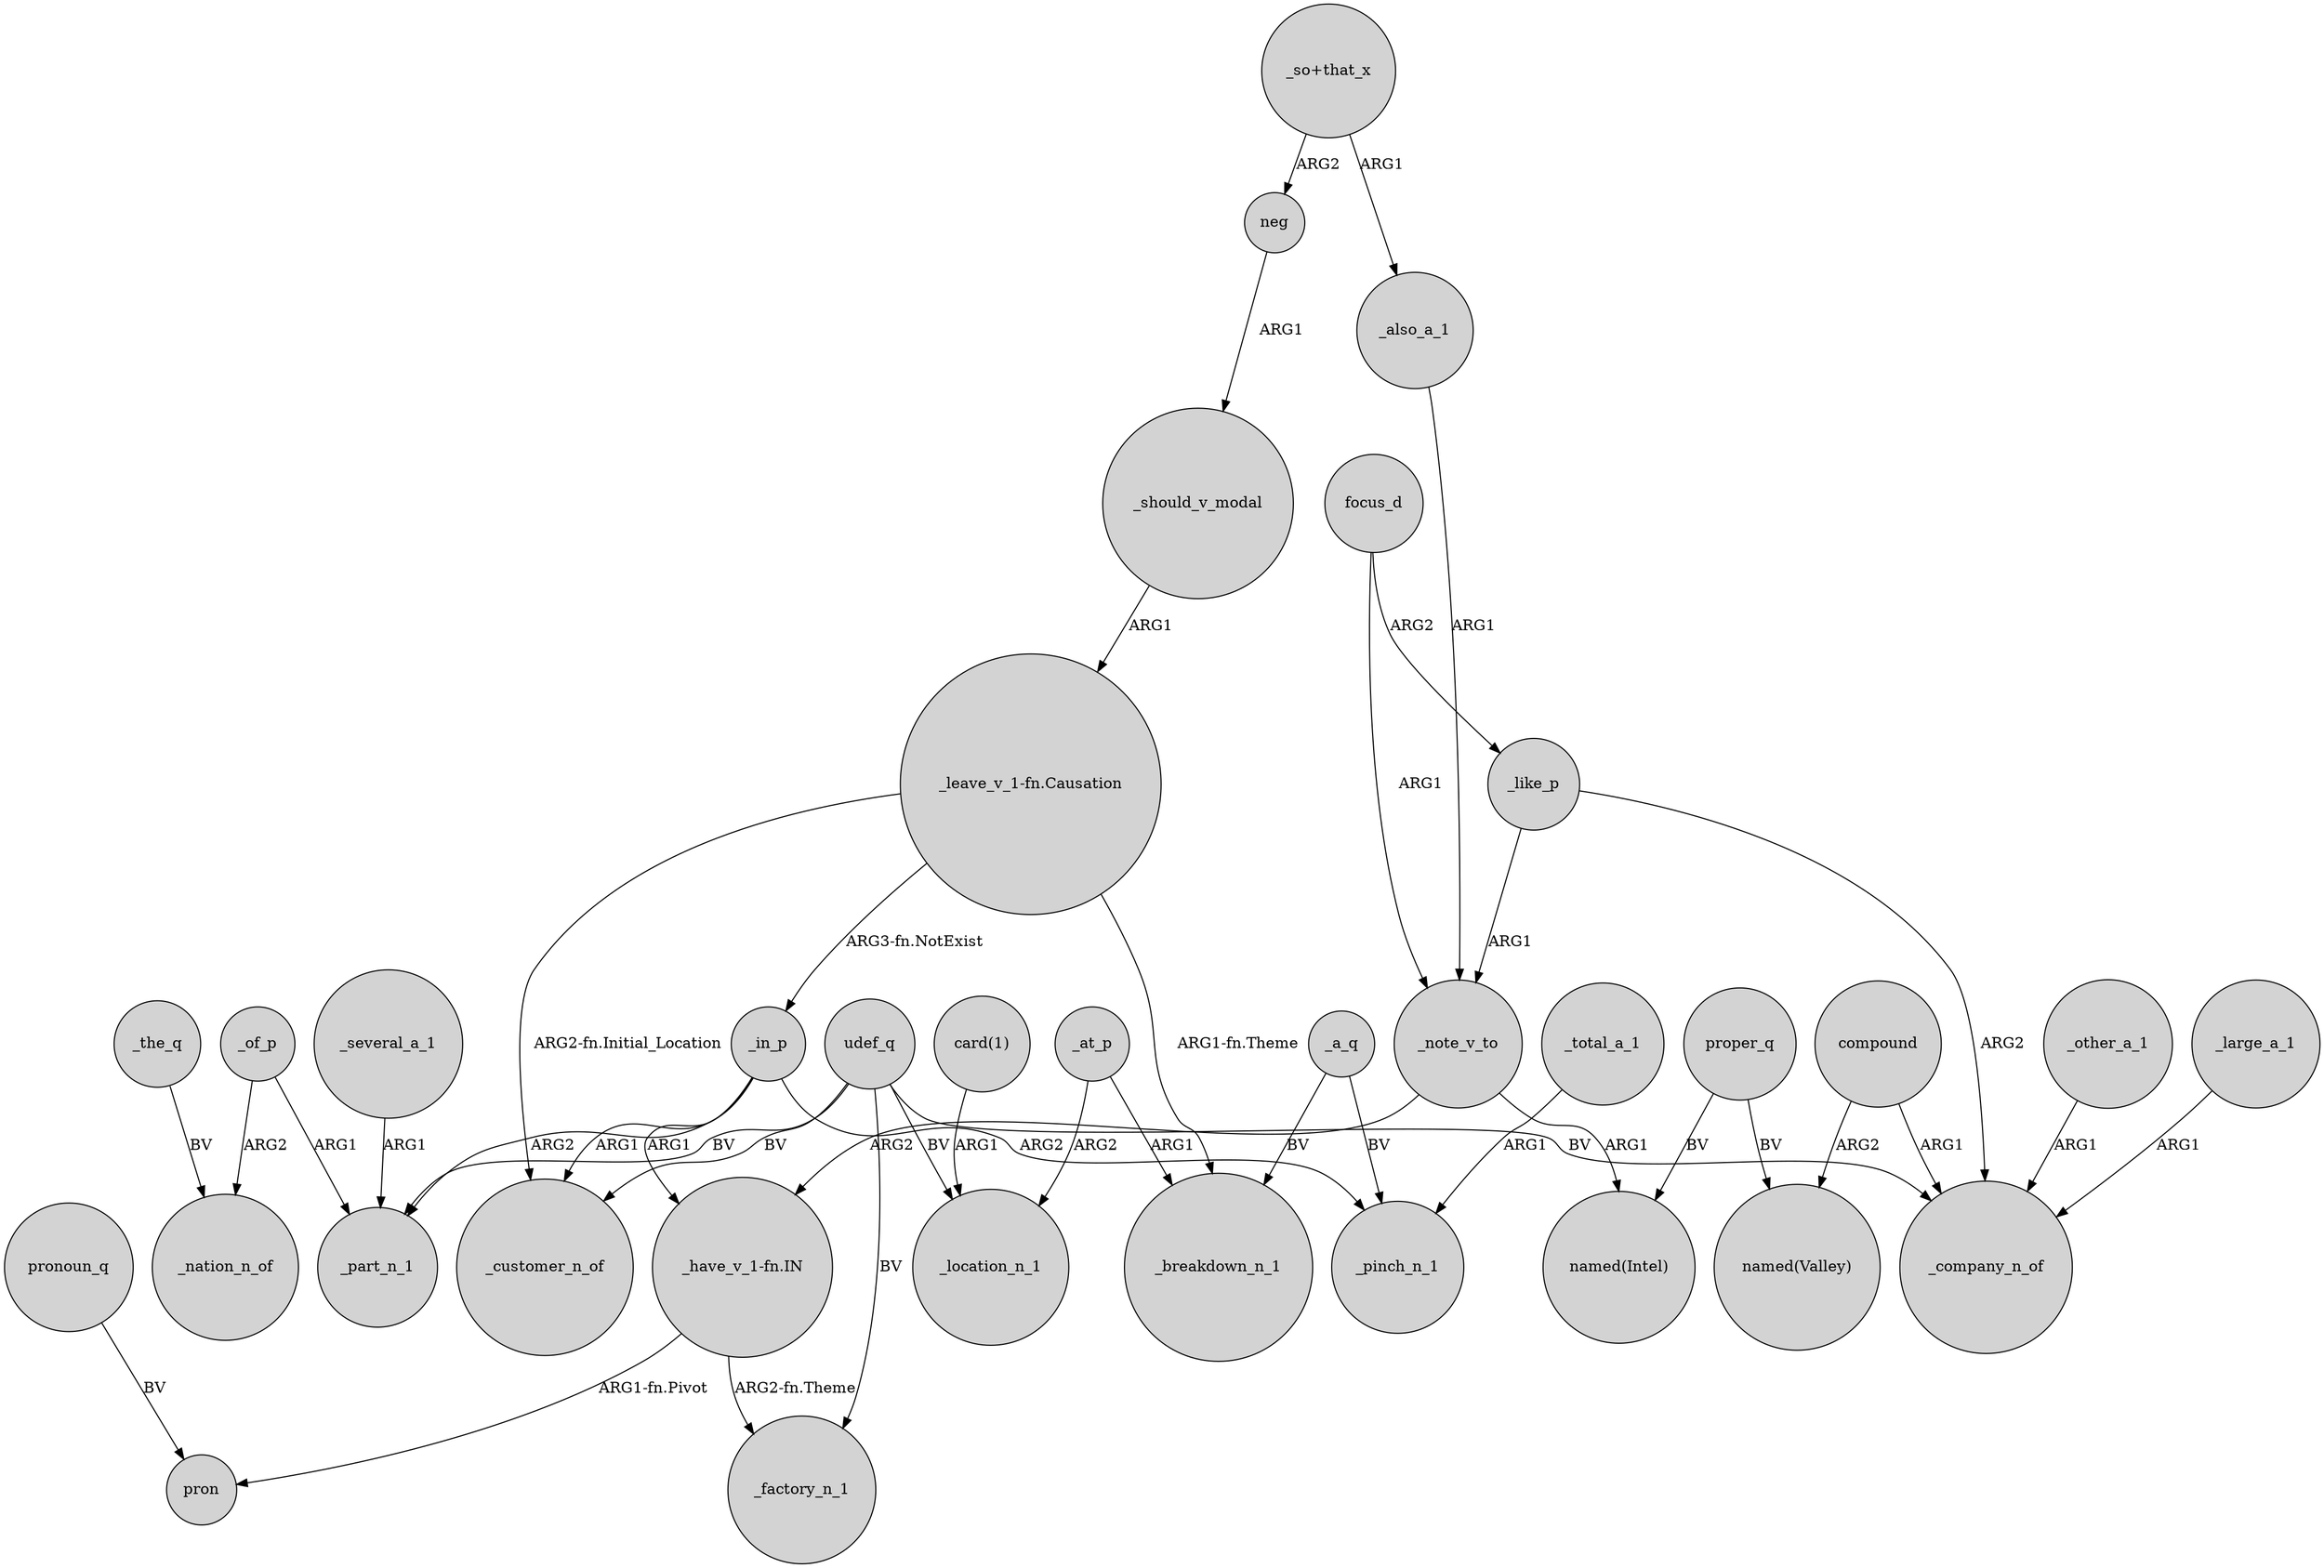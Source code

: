 digraph {
	node [shape=circle style=filled]
	_several_a_1 -> _part_n_1 [label=ARG1]
	"_leave_v_1-fn.Causation" -> _in_p [label="ARG3-fn.NotExist"]
	_note_v_to -> "_have_v_1-fn.IN" [label=ARG2]
	focus_d -> _like_p [label=ARG2]
	_in_p -> _part_n_1 [label=ARG2]
	neg -> _should_v_modal [label=ARG1]
	_in_p -> _pinch_n_1 [label=ARG2]
	_like_p -> _note_v_to [label=ARG1]
	focus_d -> _note_v_to [label=ARG1]
	_note_v_to -> "named(Intel)" [label=ARG1]
	"_so+that_x" -> neg [label=ARG2]
	udef_q -> _location_n_1 [label=BV]
	_at_p -> _breakdown_n_1 [label=ARG1]
	"_have_v_1-fn.IN" -> pron [label="ARG1-fn.Pivot"]
	_of_p -> _part_n_1 [label=ARG1]
	_a_q -> _pinch_n_1 [label=BV]
	"_leave_v_1-fn.Causation" -> _customer_n_of [label="ARG2-fn.Initial_Location"]
	_in_p -> "_have_v_1-fn.IN" [label=ARG1]
	_also_a_1 -> _note_v_to [label=ARG1]
	"_have_v_1-fn.IN" -> _factory_n_1 [label="ARG2-fn.Theme"]
	proper_q -> "named(Valley)" [label=BV]
	compound -> _company_n_of [label=ARG1]
	pronoun_q -> pron [label=BV]
	_of_p -> _nation_n_of [label=ARG2]
	udef_q -> _factory_n_1 [label=BV]
	_the_q -> _nation_n_of [label=BV]
	_total_a_1 -> _pinch_n_1 [label=ARG1]
	"_so+that_x" -> _also_a_1 [label=ARG1]
	"_leave_v_1-fn.Causation" -> _breakdown_n_1 [label="ARG1-fn.Theme"]
	udef_q -> _customer_n_of [label=BV]
	udef_q -> _part_n_1 [label=BV]
	_should_v_modal -> "_leave_v_1-fn.Causation" [label=ARG1]
	_other_a_1 -> _company_n_of [label=ARG1]
	_at_p -> _location_n_1 [label=ARG2]
	"card(1)" -> _location_n_1 [label=ARG1]
	proper_q -> "named(Intel)" [label=BV]
	_like_p -> _company_n_of [label=ARG2]
	udef_q -> _company_n_of [label=BV]
	_in_p -> _customer_n_of [label=ARG1]
	_large_a_1 -> _company_n_of [label=ARG1]
	compound -> "named(Valley)" [label=ARG2]
	_a_q -> _breakdown_n_1 [label=BV]
}

